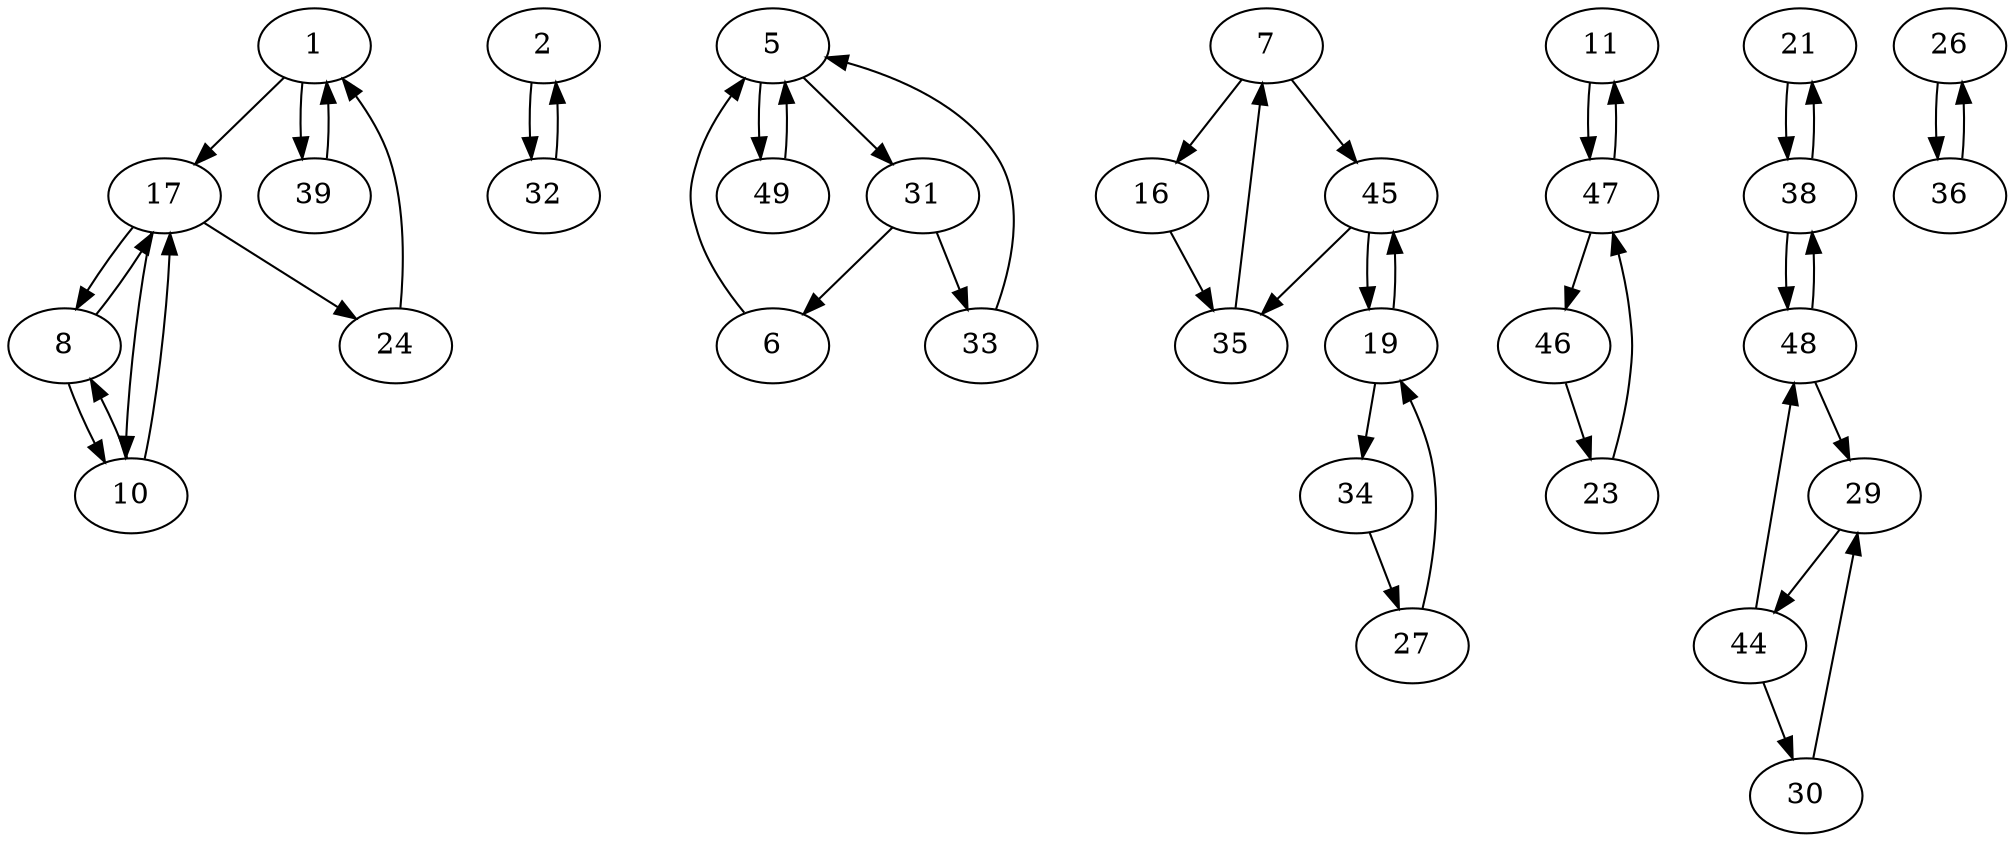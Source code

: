 digraph G {
  1 -> 17;
  1 -> 39;
  2 -> 32;
  5 -> 31;
  5 -> 49;
  6 -> 5;
  7 -> 16;
  7 -> 45;
  8 -> 10;
  8 -> 17;
  10 -> 8;
  10 -> 17;
  11 -> 47;
  16 -> 35;
  17 -> 8;
  17 -> 10;
  17 -> 24;
  19 -> 34;
  19 -> 45;
  21 -> 38;
  23 -> 47;
  24 -> 1;
  26 -> 36;
  27 -> 19;
  29 -> 44;
  30 -> 29;
  31 -> 6;
  31 -> 33;
  32 -> 2;
  33 -> 5;
  34 -> 27;
  35 -> 7;
  36 -> 26;
  38 -> 21;
  38 -> 48;
  39 -> 1;
  44 -> 30;
  44 -> 48;
  45 -> 19;
  45 -> 35;
  46 -> 23;
  47 -> 11;
  47 -> 46;
  48 -> 29;
  48 -> 38;
  49 -> 5;
}